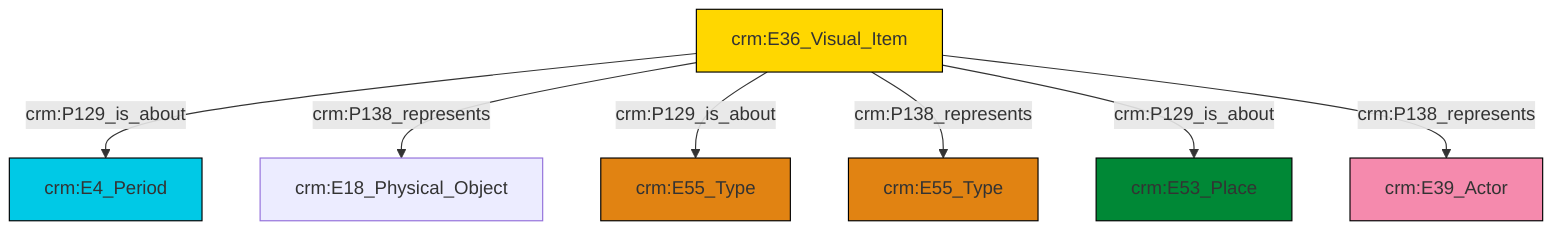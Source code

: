 graph TD
classDef Literal fill:#f2f2f2,stroke:#000000;
classDef CRM_Entity fill:#FFFFFF,stroke:#000000;
classDef Temporal_Entity fill:#00C9E6, stroke:#000000;
classDef Type fill:#E18312, stroke:#000000;
classDef Time-Span fill:#2C9C91, stroke:#000000;
classDef Appellation fill:#FFEB7F, stroke:#000000;
classDef Place fill:#008836, stroke:#000000;
classDef Persistent_Item fill:#B266B2, stroke:#000000;
classDef Conceptual_Object fill:#FFD700, stroke:#000000;
classDef Physical_Thing fill:#D2B48C, stroke:#000000;
classDef Actor fill:#f58aad, stroke:#000000;
classDef PC_Classes fill:#4ce600, stroke:#000000;
classDef Multi fill:#cccccc,stroke:#000000;

0["crm:E36_Visual_Item"]:::Conceptual_Object -->|crm:P129_is_about| 1["crm:E4_Period"]:::Temporal_Entity
0["crm:E36_Visual_Item"]:::Conceptual_Object -->|crm:P138_represents| 2["crm:E18_Physical_Object"]:::Default
0["crm:E36_Visual_Item"]:::Conceptual_Object -->|crm:P129_is_about| 4["crm:E55_Type"]:::Type
0["crm:E36_Visual_Item"]:::Conceptual_Object -->|crm:P138_represents| 10["crm:E55_Type"]:::Type
0["crm:E36_Visual_Item"]:::Conceptual_Object -->|crm:P129_is_about| 8["crm:E53_Place"]:::Place
0["crm:E36_Visual_Item"]:::Conceptual_Object -->|crm:P138_represents| 6["crm:E39_Actor"]:::Actor